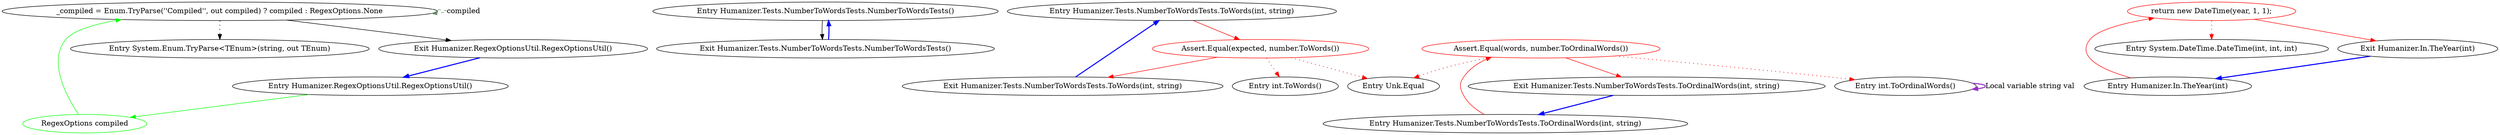 digraph  {
m1_4 [label="Entry System.Enum.TryParse<TEnum>(string, out TEnum)", span="0-0", cluster="System.Enum.TryParse<TEnum>(string, out TEnum)", file="CreatingMethods.cs"];
m1_0 [label="Entry Humanizer.RegexOptionsUtil.RegexOptionsUtil()", span="9-9", cluster="Humanizer.RegexOptionsUtil.RegexOptionsUtil()", file="CreatingMethods.cs"];
m1_1 [label="RegexOptions compiled", span="11-11", cluster="Humanizer.RegexOptionsUtil.RegexOptionsUtil()", color=green, community=0, file="CreatingMethods.cs"];
m1_2 [label="_compiled = Enum.TryParse(''Compiled'', out compiled) ? compiled : RegexOptions.None", span="12-12", cluster="Humanizer.RegexOptionsUtil.RegexOptionsUtil()", file="CreatingMethods.cs"];
m1_3 [label="Exit Humanizer.RegexOptionsUtil.RegexOptionsUtil()", span="9-9", cluster="Humanizer.RegexOptionsUtil.RegexOptionsUtil()", file="CreatingMethods.cs"];
m2_0 [label="Entry Humanizer.Tests.NumberToWordsTests.NumberToWordsTests()", span="7-7", cluster="Humanizer.Tests.NumberToWordsTests.NumberToWordsTests()", file="ParsingMethods.cs"];
m2_1 [label="Exit Humanizer.Tests.NumberToWordsTests.NumberToWordsTests()", span="7-7", cluster="Humanizer.Tests.NumberToWordsTests.NumberToWordsTests()", file="ParsingMethods.cs"];
m2_2 [label="Entry Humanizer.Tests.NumberToWordsTests.ToWords(int, string)", span="41-41", cluster="Humanizer.Tests.NumberToWordsTests.ToWords(int, string)", file="ParsingMethods.cs"];
m2_3 [label="Assert.Equal(expected, number.ToWords())", span="43-43", cluster="Humanizer.Tests.NumberToWordsTests.ToWords(int, string)", color=red, community=0, file="ParsingMethods.cs"];
m2_4 [label="Exit Humanizer.Tests.NumberToWordsTests.ToWords(int, string)", span="41-41", cluster="Humanizer.Tests.NumberToWordsTests.ToWords(int, string)", file="ParsingMethods.cs"];
m2_6 [label="Entry Unk.Equal", span="", cluster="Unk.Equal", file="ParsingMethods.cs"];
m2_7 [label="Entry Humanizer.Tests.NumberToWordsTests.ToOrdinalWords(int, string)", span="90-90", cluster="Humanizer.Tests.NumberToWordsTests.ToOrdinalWords(int, string)", file="ParsingMethods.cs"];
m2_8 [label="Assert.Equal(words, number.ToOrdinalWords())", span="92-92", cluster="Humanizer.Tests.NumberToWordsTests.ToOrdinalWords(int, string)", color=red, community=0, file="ParsingMethods.cs"];
m2_9 [label="Exit Humanizer.Tests.NumberToWordsTests.ToOrdinalWords(int, string)", span="90-90", cluster="Humanizer.Tests.NumberToWordsTests.ToOrdinalWords(int, string)", file="ParsingMethods.cs"];
m2_5 [label="Entry int.ToWords()", span="14-14", cluster="int.ToWords()", file="ParsingMethods.cs"];
m2_10 [label="Entry int.ToOrdinalWords()", span="48-48", cluster="int.ToOrdinalWords()", file="ParsingMethods.cs"];
m4_3 [label="Entry System.DateTime.DateTime(int, int, int)", span="0-0", cluster="System.DateTime.DateTime(int, int, int)", file="ToStringMethod.cs"];
m4_0 [label="Entry Humanizer.In.TheYear(int)", span="10-10", cluster="Humanizer.In.TheYear(int)", file="ToStringMethod.cs"];
m4_1 [label="return new DateTime(year, 1, 1);", span="12-12", cluster="Humanizer.In.TheYear(int)", color=red, community=0, file="ToStringMethod.cs"];
m4_2 [label="Exit Humanizer.In.TheYear(int)", span="10-10", cluster="Humanizer.In.TheYear(int)", file="ToStringMethod.cs"];
m1_0 -> m1_1  [key=0, style=solid, color=green];
m1_1 -> m1_2  [key=0, style=solid, color=green];
m1_2 -> m1_2  [key=1, style=dashed, color=darkseagreen4, label=compiled];
m1_2 -> m1_3  [key=0, style=solid];
m1_2 -> m1_4  [key=2, style=dotted];
m1_3 -> m1_0  [key=0, style=bold, color=blue];
m2_0 -> m2_1  [key=0, style=solid];
m2_1 -> m2_0  [key=0, style=bold, color=blue];
m2_2 -> m2_3  [key=0, style=solid, color=red];
m2_3 -> m2_4  [key=0, style=solid, color=red];
m2_3 -> m2_5  [key=2, style=dotted, color=red];
m2_3 -> m2_6  [key=2, style=dotted, color=red];
m2_4 -> m2_2  [key=0, style=bold, color=blue];
m2_7 -> m2_8  [key=0, style=solid, color=red];
m2_8 -> m2_9  [key=0, style=solid, color=red];
m2_8 -> m2_10  [key=2, style=dotted, color=red];
m2_8 -> m2_6  [key=2, style=dotted, color=red];
m2_9 -> m2_7  [key=0, style=bold, color=blue];
m2_10 -> m2_10  [key=3, color=darkorchid, style=bold, label="Local variable string val"];
m4_0 -> m4_1  [key=0, style=solid, color=red];
m4_1 -> m4_2  [key=0, style=solid, color=red];
m4_1 -> m4_3  [key=2, style=dotted, color=red];
m4_2 -> m4_0  [key=0, style=bold, color=blue];
}
